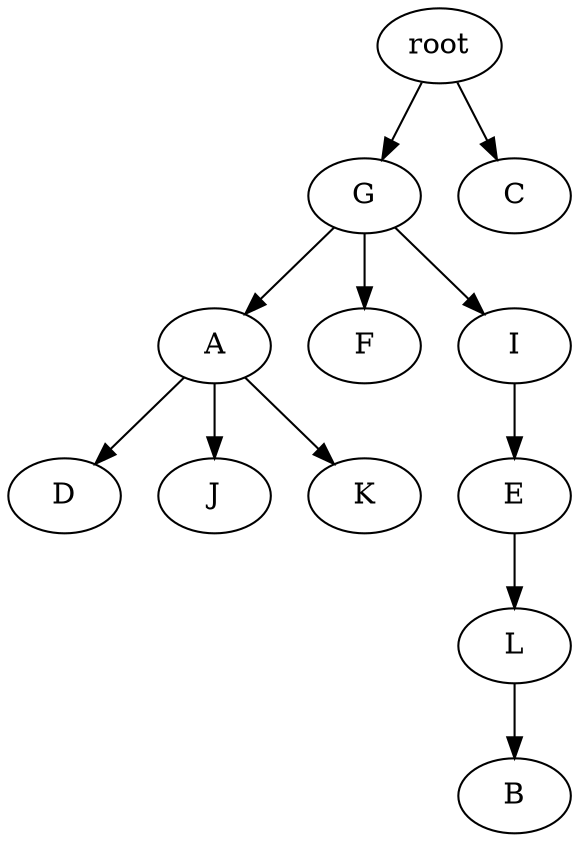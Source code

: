 strict digraph G {
	graph [name=G];
	0	 [label=root];
	2	 [label=G];
	0 -> 2;
	1	 [label=C];
	0 -> 1;
	4	 [label=A];
	9	 [label=D];
	4 -> 9;
	7	 [label=J];
	4 -> 7;
	8	 [label=K];
	4 -> 8;
	12	 [label=B];
	2 -> 4;
	3	 [label=F];
	2 -> 3;
	5	 [label=I];
	2 -> 5;
	10	 [label=E];
	11	 [label=L];
	10 -> 11;
	5 -> 10;
	11 -> 12;
}
